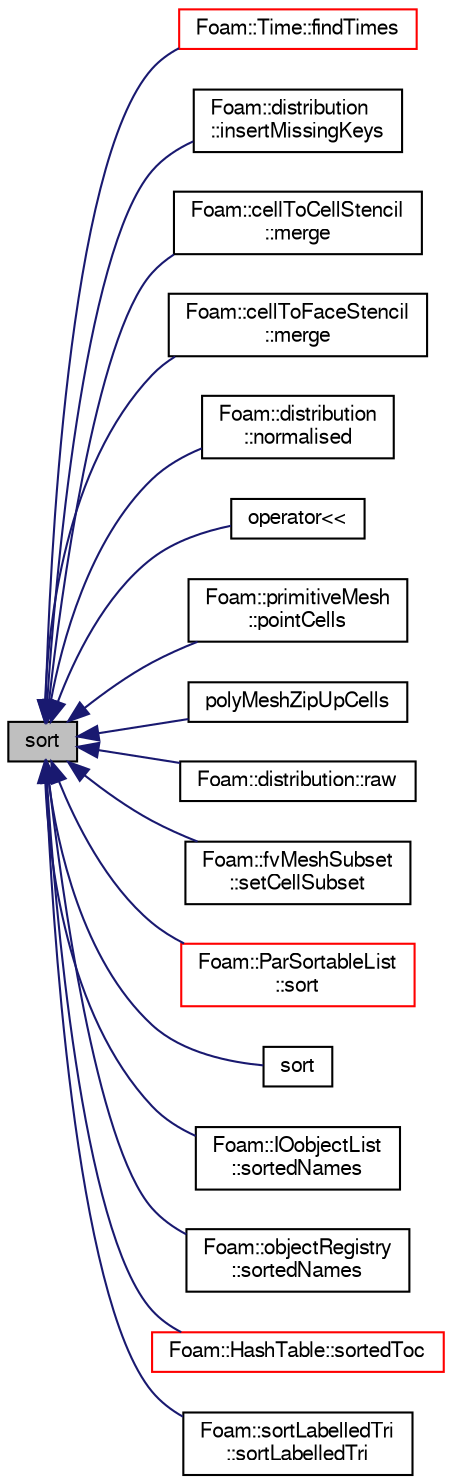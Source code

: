 digraph "sort"
{
  bgcolor="transparent";
  edge [fontname="FreeSans",fontsize="10",labelfontname="FreeSans",labelfontsize="10"];
  node [fontname="FreeSans",fontsize="10",shape=record];
  rankdir="LR";
  Node1 [label="sort",height=0.2,width=0.4,color="black", fillcolor="grey75", style="filled" fontcolor="black"];
  Node1 -> Node2 [dir="back",color="midnightblue",fontsize="10",style="solid",fontname="FreeSans"];
  Node2 [label="Foam::Time::findTimes",height=0.2,width=0.4,color="red",URL="$a02535.html#a358594437beb51631684afba39f445da",tooltip="Search a given directory for valid time directories. "];
  Node1 -> Node3 [dir="back",color="midnightblue",fontsize="10",style="solid",fontname="FreeSans"];
  Node3 [label="Foam::distribution\l::insertMissingKeys",height=0.2,width=0.4,color="black",URL="$a00539.html#a3c855f53db1ec61ad3d3d5f12b62629e"];
  Node1 -> Node4 [dir="back",color="midnightblue",fontsize="10",style="solid",fontname="FreeSans"];
  Node4 [label="Foam::cellToCellStencil\l::merge",height=0.2,width=0.4,color="black",URL="$a00227.html#aba0dd4e0a59e870bd159bffec78c2ef2",tooltip="Merge two lists. "];
  Node1 -> Node5 [dir="back",color="midnightblue",fontsize="10",style="solid",fontname="FreeSans"];
  Node5 [label="Foam::cellToFaceStencil\l::merge",height=0.2,width=0.4,color="black",URL="$a00229.html#aba0dd4e0a59e870bd159bffec78c2ef2",tooltip="Merge two lists. "];
  Node1 -> Node6 [dir="back",color="midnightblue",fontsize="10",style="solid",fontname="FreeSans"];
  Node6 [label="Foam::distribution\l::normalised",height=0.2,width=0.4,color="black",URL="$a00539.html#a8e68a759f0bcb21f4f133737e1318ef6"];
  Node1 -> Node7 [dir="back",color="midnightblue",fontsize="10",style="solid",fontname="FreeSans"];
  Node7 [label="operator\<\<",height=0.2,width=0.4,color="black",URL="$a10237.html#af60c70d39ca76a929082daf7c3a9806b"];
  Node1 -> Node8 [dir="back",color="midnightblue",fontsize="10",style="solid",fontname="FreeSans"];
  Node8 [label="Foam::primitiveMesh\l::pointCells",height=0.2,width=0.4,color="black",URL="$a01911.html#aefc56266a9ecb124ea1b2aebc3d9ce0a",tooltip="pointCells using pointFaces "];
  Node1 -> Node9 [dir="back",color="midnightblue",fontsize="10",style="solid",fontname="FreeSans"];
  Node9 [label="polyMeshZipUpCells",height=0.2,width=0.4,color="black",URL="$a10237.html#ab957fb2d74d8de84991a6246e876ecd2"];
  Node1 -> Node10 [dir="back",color="midnightblue",fontsize="10",style="solid",fontname="FreeSans"];
  Node10 [label="Foam::distribution::raw",height=0.2,width=0.4,color="black",URL="$a00539.html#a875f339724e57c25b4adefa52bda3e10"];
  Node1 -> Node11 [dir="back",color="midnightblue",fontsize="10",style="solid",fontname="FreeSans"];
  Node11 [label="Foam::fvMeshSubset\l::setCellSubset",height=0.2,width=0.4,color="black",URL="$a00856.html#a7007bf1daafcf75caa93fdb67143236e",tooltip="Set the subset. Create &quot;oldInternalFaces&quot; patch for exposed. "];
  Node1 -> Node12 [dir="back",color="midnightblue",fontsize="10",style="solid",fontname="FreeSans"];
  Node12 [label="Foam::ParSortableList\l::sort",height=0.2,width=0.4,color="red",URL="$a01721.html#a47fdc9eea42b6975cdc835bb2e08810e",tooltip="(stable) sort the list (if changed after construction time) "];
  Node1 -> Node13 [dir="back",color="midnightblue",fontsize="10",style="solid",fontname="FreeSans"];
  Node13 [label="sort",height=0.2,width=0.4,color="black",URL="$a10237.html#ac0042a3fb96da7e97289a3a299273cd4"];
  Node1 -> Node14 [dir="back",color="midnightblue",fontsize="10",style="solid",fontname="FreeSans"];
  Node14 [label="Foam::IOobjectList\l::sortedNames",height=0.2,width=0.4,color="black",URL="$a01143.html#adddd6f16991b1c21f1682fd0a68079e2",tooltip="Return the sorted list of names of the IOobjects of given class. "];
  Node1 -> Node15 [dir="back",color="midnightblue",fontsize="10",style="solid",fontname="FreeSans"];
  Node15 [label="Foam::objectRegistry\l::sortedNames",height=0.2,width=0.4,color="black",URL="$a01640.html#adddd6f16991b1c21f1682fd0a68079e2",tooltip="Return the sorted list of names of IOobjects of given class name. "];
  Node1 -> Node16 [dir="back",color="midnightblue",fontsize="10",style="solid",fontname="FreeSans"];
  Node16 [label="Foam::HashTable::sortedToc",height=0.2,width=0.4,color="red",URL="$a00959.html#a239049ebafee5b14167ee937667d4692",tooltip="Return the table of contents as a sorted list. "];
  Node1 -> Node17 [dir="back",color="midnightblue",fontsize="10",style="solid",fontname="FreeSans"];
  Node17 [label="Foam::sortLabelledTri\l::sortLabelledTri",height=0.2,width=0.4,color="black",URL="$a02317.html#a001d9cfc5814719731c59eed17b07dbc",tooltip="Construct from surface, sorting the faces according to patch. "];
}
